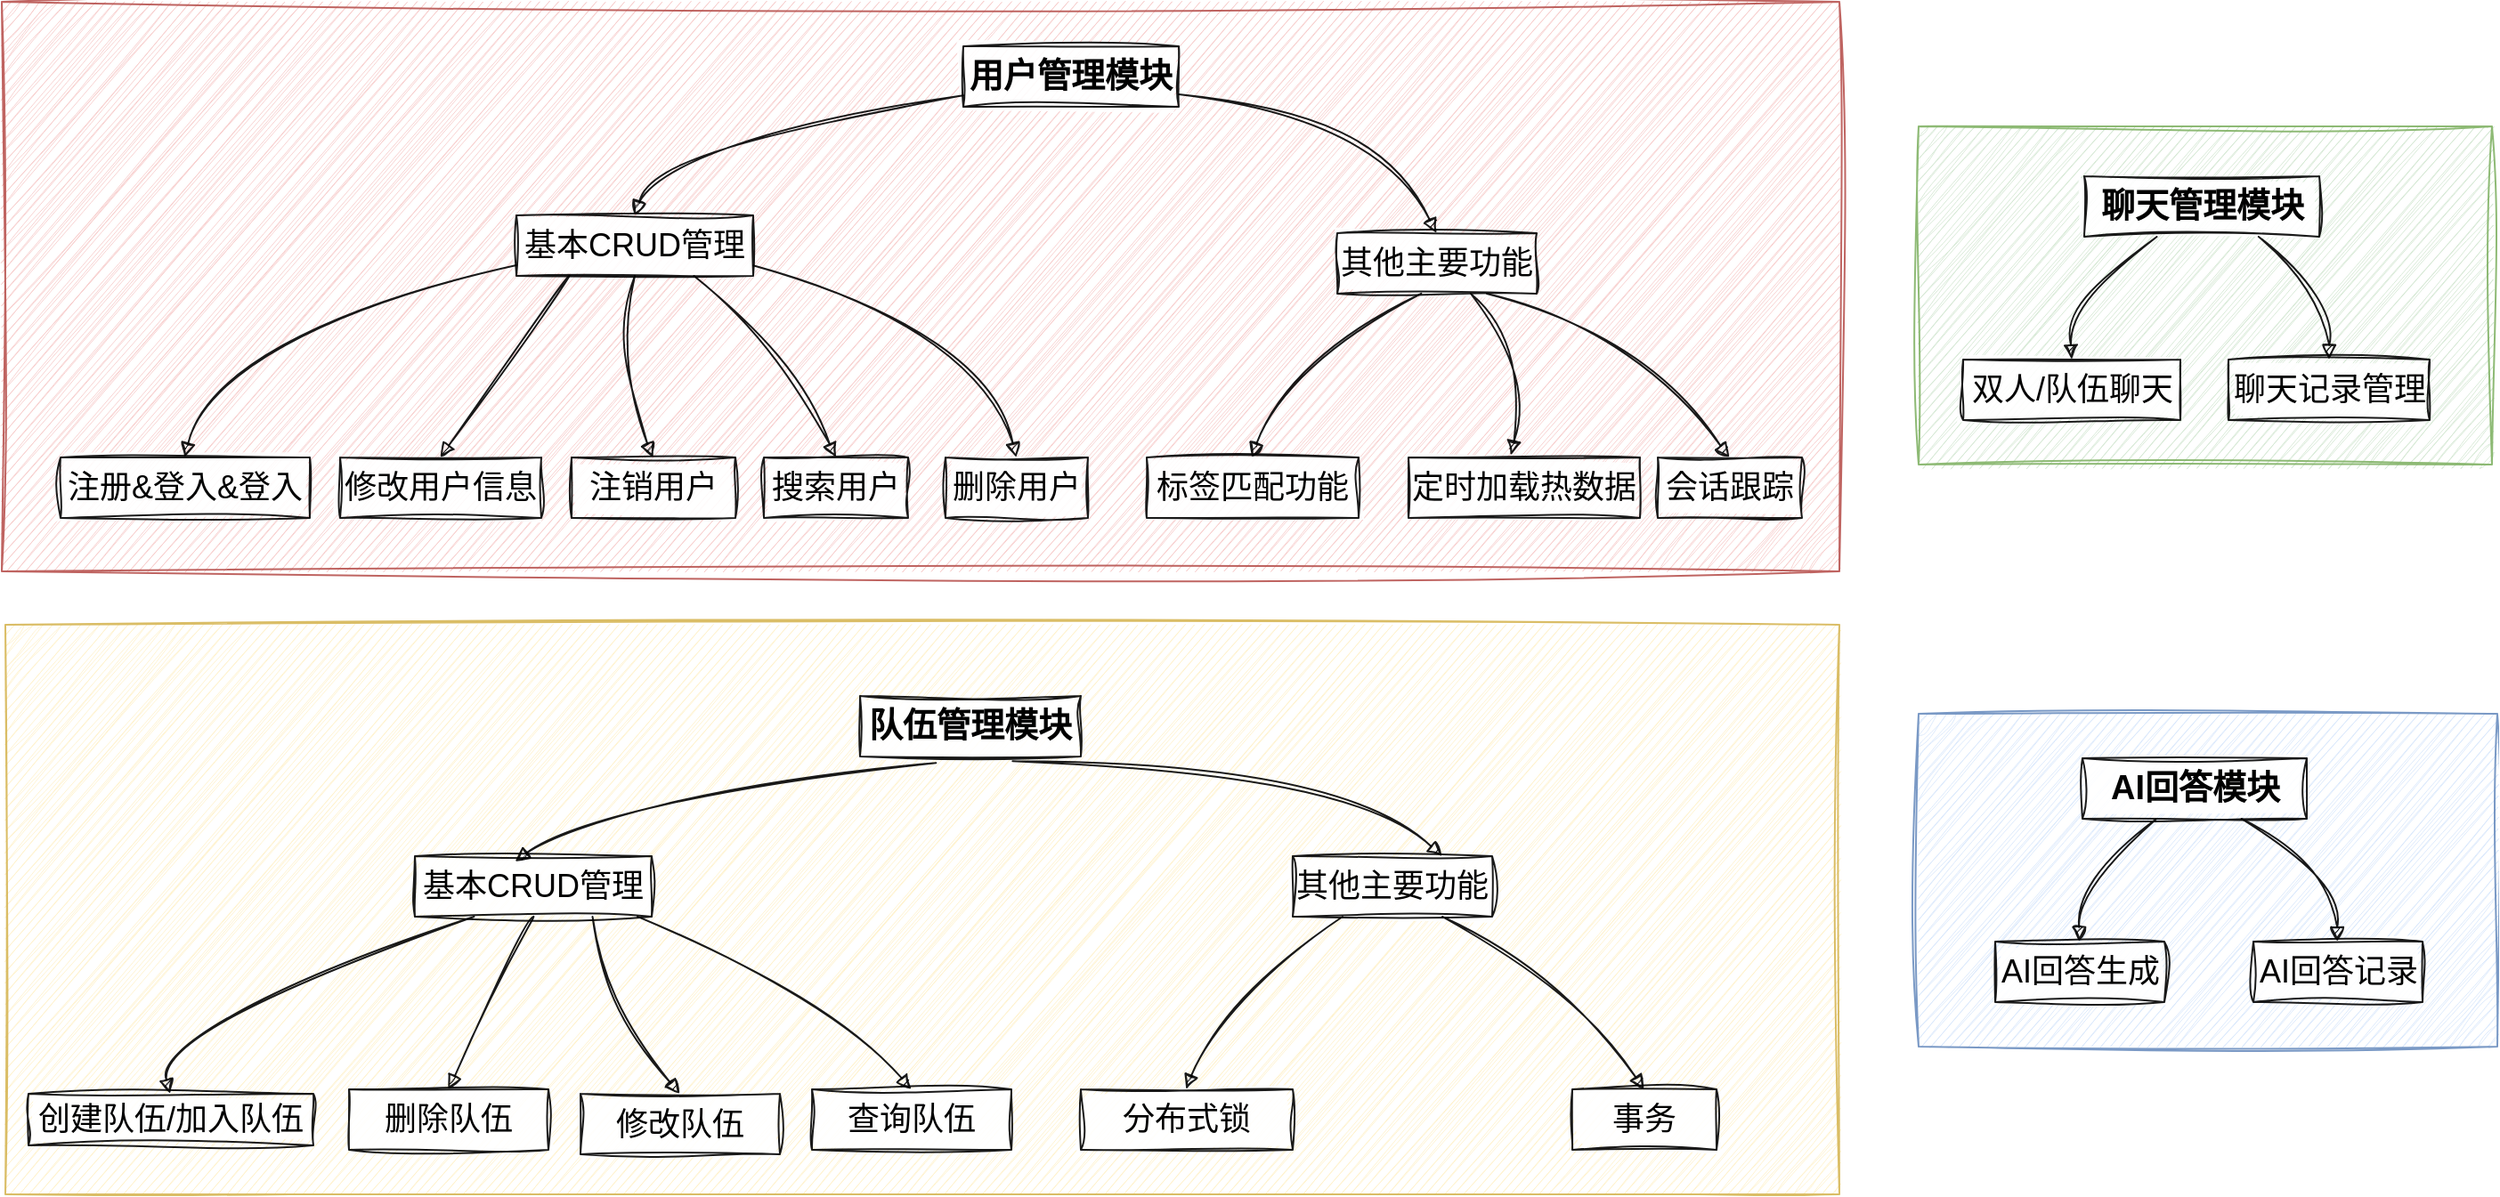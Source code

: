 <mxfile version="23.1.7" type="github">
  <diagram name="第 1 页" id="Gz05Hk_lUVCYnYp9Icy0">
    <mxGraphModel dx="2402" dy="-276" grid="1" gridSize="10" guides="1" tooltips="1" connect="1" arrows="1" fold="1" page="1" pageScale="1" pageWidth="827" pageHeight="1169" math="0" shadow="0">
      <root>
        <mxCell id="0" />
        <mxCell id="1" parent="0" />
        <mxCell id="0kQjbEYmvaWXP5xmVJrJ-161" value="" style="whiteSpace=wrap;strokeWidth=1;verticalAlign=top;fillColor=#fff2cc;strokeColor=#d6b656;sketch=1;curveFitting=1;jiggle=2;fontSize=18;labelBackgroundColor=none;labelBorderColor=none;opacity=90;" vertex="1" parent="1">
          <mxGeometry x="-138" y="1810" width="1030" height="320" as="geometry" />
        </mxCell>
        <mxCell id="0kQjbEYmvaWXP5xmVJrJ-162" value="队伍管理模块" style="whiteSpace=wrap;strokeWidth=1;sketch=1;curveFitting=1;jiggle=2;fontSize=19;labelBackgroundColor=none;labelBorderColor=none;opacity=90;fontStyle=1" vertex="1" parent="1">
          <mxGeometry x="342" y="1850" width="124" height="34" as="geometry" />
        </mxCell>
        <mxCell id="0kQjbEYmvaWXP5xmVJrJ-163" value="创建队伍/加入队伍" style="whiteSpace=wrap;strokeWidth=1;sketch=1;curveFitting=1;jiggle=2;fontSize=18;labelBackgroundColor=none;labelBorderColor=none;opacity=90;" vertex="1" parent="1">
          <mxGeometry x="-125" y="2073.5" width="160" height="29" as="geometry" />
        </mxCell>
        <mxCell id="0kQjbEYmvaWXP5xmVJrJ-164" value="修改队伍" style="whiteSpace=wrap;strokeWidth=1;sketch=1;curveFitting=1;jiggle=2;fontSize=18;labelBackgroundColor=none;labelBorderColor=none;opacity=90;" vertex="1" parent="1">
          <mxGeometry x="185" y="2073.5" width="112" height="34" as="geometry" />
        </mxCell>
        <mxCell id="0kQjbEYmvaWXP5xmVJrJ-165" value="" style="whiteSpace=wrap;strokeWidth=1;verticalAlign=top;fillColor=#f8cecc;strokeColor=#b85450;sketch=1;curveFitting=1;jiggle=2;fontSize=18;labelBackgroundColor=none;labelBorderColor=none;opacity=90;" vertex="1" parent="1">
          <mxGeometry x="-140" y="1460" width="1032" height="320" as="geometry" />
        </mxCell>
        <mxCell id="0kQjbEYmvaWXP5xmVJrJ-166" value="用户管理模块" style="whiteSpace=wrap;strokeWidth=1;sketch=1;curveFitting=1;jiggle=2;fontSize=19;labelBackgroundColor=none;labelBorderColor=none;opacity=90;fontStyle=1" vertex="1" parent="1">
          <mxGeometry x="400" y="1485" width="121" height="34" as="geometry" />
        </mxCell>
        <mxCell id="0kQjbEYmvaWXP5xmVJrJ-167" value="基本CRUD管理" style="whiteSpace=wrap;strokeWidth=1;sketch=1;curveFitting=1;jiggle=2;fontSize=18;labelBackgroundColor=none;labelBorderColor=none;opacity=90;" vertex="1" parent="1">
          <mxGeometry x="149" y="1580" width="133" height="34" as="geometry" />
        </mxCell>
        <mxCell id="0kQjbEYmvaWXP5xmVJrJ-168" value="注册&amp;登入&amp;登入" style="whiteSpace=wrap;strokeWidth=1;sketch=1;curveFitting=1;jiggle=2;fontSize=18;labelBackgroundColor=none;labelBorderColor=none;opacity=90;" vertex="1" parent="1">
          <mxGeometry x="-107" y="1716" width="140" height="34" as="geometry" />
        </mxCell>
        <mxCell id="0kQjbEYmvaWXP5xmVJrJ-169" value="修改用户信息" style="whiteSpace=wrap;strokeWidth=1;sketch=1;curveFitting=1;jiggle=2;fontSize=18;labelBackgroundColor=none;labelBorderColor=none;opacity=90;" vertex="1" parent="1">
          <mxGeometry x="50" y="1716" width="113" height="34" as="geometry" />
        </mxCell>
        <mxCell id="0kQjbEYmvaWXP5xmVJrJ-170" value="注销用户" style="whiteSpace=wrap;strokeWidth=1;sketch=1;curveFitting=1;jiggle=2;fontSize=18;labelBackgroundColor=none;labelBorderColor=none;opacity=90;" vertex="1" parent="1">
          <mxGeometry x="180" y="1716" width="92" height="34" as="geometry" />
        </mxCell>
        <mxCell id="0kQjbEYmvaWXP5xmVJrJ-171" value="删除用户" style="whiteSpace=wrap;strokeWidth=1;sketch=1;curveFitting=1;jiggle=2;fontSize=18;labelBackgroundColor=none;labelBorderColor=none;opacity=90;" vertex="1" parent="1">
          <mxGeometry x="390" y="1716" width="80" height="34" as="geometry" />
        </mxCell>
        <mxCell id="0kQjbEYmvaWXP5xmVJrJ-172" value="其他主要功能" style="whiteSpace=wrap;strokeWidth=1;sketch=1;curveFitting=1;jiggle=2;fontSize=18;labelBackgroundColor=none;labelBorderColor=none;opacity=90;" vertex="1" parent="1">
          <mxGeometry x="610" y="1590" width="112" height="34" as="geometry" />
        </mxCell>
        <mxCell id="0kQjbEYmvaWXP5xmVJrJ-173" value="标签匹配功能" style="whiteSpace=wrap;strokeWidth=1;sketch=1;curveFitting=1;jiggle=2;fontSize=18;labelBackgroundColor=none;labelBorderColor=none;opacity=90;" vertex="1" parent="1">
          <mxGeometry x="503" y="1716" width="119" height="34" as="geometry" />
        </mxCell>
        <mxCell id="0kQjbEYmvaWXP5xmVJrJ-174" value="会话跟踪" style="whiteSpace=wrap;strokeWidth=1;sketch=1;curveFitting=1;jiggle=2;fontSize=18;labelBackgroundColor=none;labelBorderColor=none;opacity=90;" vertex="1" parent="1">
          <mxGeometry x="790" y="1716" width="81" height="34" as="geometry" />
        </mxCell>
        <mxCell id="0kQjbEYmvaWXP5xmVJrJ-183" value="" style="curved=1;startArrow=none;endArrow=block;exitX=-0.002;exitY=0.812;entryX=0.498;entryY=0;rounded=0;sketch=1;curveFitting=1;jiggle=2;fontSize=18;labelBackgroundColor=none;labelBorderColor=none;strokeWidth=1;opacity=90;" edge="1" parent="1" source="0kQjbEYmvaWXP5xmVJrJ-166" target="0kQjbEYmvaWXP5xmVJrJ-167">
          <mxGeometry x="0.052" y="10" relative="1" as="geometry">
            <Array as="points">
              <mxPoint x="230" y="1540" />
            </Array>
            <mxPoint as="offset" />
          </mxGeometry>
        </mxCell>
        <mxCell id="0kQjbEYmvaWXP5xmVJrJ-184" value="" style="curved=1;startArrow=none;endArrow=block;exitX=0.998;exitY=0.794;entryX=0.498;entryY=0;rounded=0;sketch=1;curveFitting=1;jiggle=2;fontSize=18;labelBackgroundColor=none;labelBorderColor=none;strokeWidth=1;opacity=90;" edge="1" parent="1" source="0kQjbEYmvaWXP5xmVJrJ-166" target="0kQjbEYmvaWXP5xmVJrJ-172">
          <mxGeometry x="0.002" relative="1" as="geometry">
            <Array as="points">
              <mxPoint x="630" y="1520" />
            </Array>
            <mxPoint as="offset" />
          </mxGeometry>
        </mxCell>
        <mxCell id="0kQjbEYmvaWXP5xmVJrJ-185" value="" style="curved=1;startArrow=none;endArrow=block;exitX=-0.002;exitY=0.825;entryX=0.497;entryY=0;rounded=0;sketch=1;curveFitting=1;jiggle=2;fontSize=18;labelBackgroundColor=none;labelBorderColor=none;strokeWidth=1;opacity=90;" edge="1" parent="1" source="0kQjbEYmvaWXP5xmVJrJ-167" target="0kQjbEYmvaWXP5xmVJrJ-168">
          <mxGeometry relative="1" as="geometry">
            <Array as="points">
              <mxPoint x="-20" y="1650" />
            </Array>
          </mxGeometry>
        </mxCell>
        <mxCell id="0kQjbEYmvaWXP5xmVJrJ-186" value="" style="curved=1;startArrow=none;endArrow=block;exitX=0.223;exitY=1;entryX=0.498;entryY=0;rounded=0;sketch=1;curveFitting=1;jiggle=2;fontSize=18;labelBackgroundColor=none;labelBorderColor=none;strokeWidth=1;opacity=90;" edge="1" parent="1" source="0kQjbEYmvaWXP5xmVJrJ-167" target="0kQjbEYmvaWXP5xmVJrJ-169">
          <mxGeometry x="0.05" y="-13" relative="1" as="geometry">
            <Array as="points" />
            <mxPoint as="offset" />
          </mxGeometry>
        </mxCell>
        <mxCell id="0kQjbEYmvaWXP5xmVJrJ-187" value="" style="curved=1;startArrow=none;endArrow=block;exitX=0.5;exitY=1;entryX=0.498;entryY=0;rounded=0;sketch=1;curveFitting=1;jiggle=2;fontSize=18;labelBackgroundColor=none;labelBorderColor=none;strokeWidth=1;opacity=90;exitDx=0;exitDy=0;" edge="1" parent="1" source="0kQjbEYmvaWXP5xmVJrJ-167" target="0kQjbEYmvaWXP5xmVJrJ-170">
          <mxGeometry x="-0.005" relative="1" as="geometry">
            <Array as="points">
              <mxPoint x="202" y="1660" />
            </Array>
            <mxPoint as="offset" />
          </mxGeometry>
        </mxCell>
        <mxCell id="0kQjbEYmvaWXP5xmVJrJ-188" value="" style="curved=1;startArrow=none;endArrow=block;exitX=0.998;exitY=0.825;entryX=0.497;entryY=0;rounded=0;sketch=1;curveFitting=1;jiggle=2;fontSize=18;labelBackgroundColor=none;labelBorderColor=none;strokeWidth=1;opacity=90;" edge="1" parent="1" source="0kQjbEYmvaWXP5xmVJrJ-167" target="0kQjbEYmvaWXP5xmVJrJ-171">
          <mxGeometry x="-0.003" relative="1" as="geometry">
            <Array as="points">
              <mxPoint x="413" y="1647" />
            </Array>
            <mxPoint as="offset" />
          </mxGeometry>
        </mxCell>
        <mxCell id="0kQjbEYmvaWXP5xmVJrJ-189" value="" style="curved=1;startArrow=none;endArrow=block;exitX=0.421;exitY=0.997;entryX=0.497;entryY=0;rounded=0;sketch=1;curveFitting=1;jiggle=2;fontSize=18;labelBackgroundColor=none;labelBorderColor=none;strokeWidth=1;opacity=90;exitDx=0;exitDy=0;exitPerimeter=0;" edge="1" parent="1" source="0kQjbEYmvaWXP5xmVJrJ-172" target="0kQjbEYmvaWXP5xmVJrJ-173">
          <mxGeometry x="-0.06" y="-14" relative="1" as="geometry">
            <Array as="points">
              <mxPoint x="580" y="1660" />
            </Array>
            <mxPoint x="1" as="offset" />
          </mxGeometry>
        </mxCell>
        <mxCell id="0kQjbEYmvaWXP5xmVJrJ-190" value="" style="curved=1;startArrow=none;endArrow=block;exitX=0.75;exitY=1;entryX=0.497;entryY=0;rounded=0;sketch=1;curveFitting=1;jiggle=2;fontSize=18;labelBackgroundColor=none;labelBorderColor=none;strokeWidth=1;opacity=90;exitDx=0;exitDy=0;" edge="1" parent="1" source="0kQjbEYmvaWXP5xmVJrJ-172" target="0kQjbEYmvaWXP5xmVJrJ-174">
          <mxGeometry x="-0.006" relative="1" as="geometry">
            <Array as="points">
              <mxPoint x="780" y="1650" />
            </Array>
            <mxPoint as="offset" />
          </mxGeometry>
        </mxCell>
        <mxCell id="0kQjbEYmvaWXP5xmVJrJ-193" value="" style="curved=1;startArrow=none;endArrow=block;exitX=0.25;exitY=1;entryX=0.497;entryY=0;rounded=0;sketch=1;curveFitting=1;jiggle=2;fontSize=18;labelBackgroundColor=none;labelBorderColor=none;strokeWidth=1;opacity=90;exitDx=0;exitDy=0;" edge="1" parent="1" source="0kQjbEYmvaWXP5xmVJrJ-204" target="0kQjbEYmvaWXP5xmVJrJ-163">
          <mxGeometry x="0.005" relative="1" as="geometry">
            <Array as="points">
              <mxPoint x="-55" y="2037" />
            </Array>
            <mxPoint as="offset" />
          </mxGeometry>
        </mxCell>
        <mxCell id="0kQjbEYmvaWXP5xmVJrJ-194" value="" style="curved=1;startArrow=none;endArrow=block;entryX=0.498;entryY=0;rounded=0;sketch=1;curveFitting=1;jiggle=2;fontSize=18;labelBackgroundColor=none;labelBorderColor=none;strokeWidth=1;opacity=90;exitX=0.75;exitY=1;exitDx=0;exitDy=0;" edge="1" parent="1" source="0kQjbEYmvaWXP5xmVJrJ-204" target="0kQjbEYmvaWXP5xmVJrJ-164">
          <mxGeometry x="-0.006" relative="1" as="geometry">
            <Array as="points">
              <mxPoint x="195" y="2020" />
            </Array>
            <mxPoint x="95" y="2000" as="sourcePoint" />
            <mxPoint as="offset" />
          </mxGeometry>
        </mxCell>
        <mxCell id="0kQjbEYmvaWXP5xmVJrJ-199" value="删除队伍" style="whiteSpace=wrap;strokeWidth=1;sketch=1;curveFitting=1;jiggle=2;fontSize=18;labelBackgroundColor=none;labelBorderColor=none;opacity=90;" vertex="1" parent="1">
          <mxGeometry x="55" y="2071" width="112" height="34" as="geometry" />
        </mxCell>
        <mxCell id="0kQjbEYmvaWXP5xmVJrJ-200" value="" style="curved=1;startArrow=none;endArrow=block;exitX=0.5;exitY=1;entryX=0.498;entryY=0;rounded=0;sketch=1;curveFitting=1;jiggle=2;fontSize=18;labelBackgroundColor=none;labelBorderColor=none;strokeWidth=1;opacity=90;exitDx=0;exitDy=0;" edge="1" parent="1" target="0kQjbEYmvaWXP5xmVJrJ-199" source="0kQjbEYmvaWXP5xmVJrJ-204">
          <mxGeometry x="-0.012" relative="1" as="geometry">
            <Array as="points" />
            <mxPoint x="167" y="2002" as="sourcePoint" />
            <mxPoint as="offset" />
          </mxGeometry>
        </mxCell>
        <mxCell id="0kQjbEYmvaWXP5xmVJrJ-201" value="搜索用户" style="whiteSpace=wrap;strokeWidth=1;sketch=1;curveFitting=1;jiggle=2;fontSize=18;labelBackgroundColor=none;labelBorderColor=none;opacity=90;" vertex="1" parent="1">
          <mxGeometry x="288" y="1716" width="81" height="34" as="geometry" />
        </mxCell>
        <mxCell id="0kQjbEYmvaWXP5xmVJrJ-202" value="" style="curved=1;startArrow=none;endArrow=block;exitX=0.75;exitY=1;entryX=0.5;entryY=0;rounded=0;sketch=1;curveFitting=1;jiggle=2;fontSize=18;labelBackgroundColor=none;labelBorderColor=none;strokeWidth=1;opacity=90;exitDx=0;exitDy=0;entryDx=0;entryDy=0;" edge="1" parent="1" source="0kQjbEYmvaWXP5xmVJrJ-167" target="0kQjbEYmvaWXP5xmVJrJ-201">
          <mxGeometry x="0.064" relative="1" as="geometry">
            <Array as="points">
              <mxPoint x="302" y="1660" />
            </Array>
            <mxPoint x="320" y="1614" as="sourcePoint" />
            <mxPoint x="351" y="1716" as="targetPoint" />
            <mxPoint as="offset" />
          </mxGeometry>
        </mxCell>
        <mxCell id="0kQjbEYmvaWXP5xmVJrJ-204" value="基本CRUD管理" style="whiteSpace=wrap;strokeWidth=1;sketch=1;curveFitting=1;jiggle=2;fontSize=18;labelBackgroundColor=none;labelBorderColor=none;opacity=90;" vertex="1" parent="1">
          <mxGeometry x="92" y="1940" width="133" height="34" as="geometry" />
        </mxCell>
        <mxCell id="0kQjbEYmvaWXP5xmVJrJ-206" value="查询队伍" style="whiteSpace=wrap;strokeWidth=1;sketch=1;curveFitting=1;jiggle=2;fontSize=18;labelBackgroundColor=none;labelBorderColor=none;opacity=90;" vertex="1" parent="1">
          <mxGeometry x="315" y="2071" width="112" height="34" as="geometry" />
        </mxCell>
        <mxCell id="0kQjbEYmvaWXP5xmVJrJ-207" value="" style="curved=1;startArrow=none;endArrow=block;entryX=0.498;entryY=0;rounded=0;sketch=1;curveFitting=1;jiggle=2;fontSize=18;labelBackgroundColor=none;labelBorderColor=none;strokeWidth=1;opacity=90;exitX=0.94;exitY=0.997;exitDx=0;exitDy=0;exitPerimeter=0;" edge="1" parent="1" target="0kQjbEYmvaWXP5xmVJrJ-206" source="0kQjbEYmvaWXP5xmVJrJ-204">
          <mxGeometry x="-0.01" relative="1" as="geometry">
            <Array as="points">
              <mxPoint x="325" y="2017.5" />
            </Array>
            <mxPoint x="225" y="1997.5" as="sourcePoint" />
            <mxPoint as="offset" />
          </mxGeometry>
        </mxCell>
        <mxCell id="0kQjbEYmvaWXP5xmVJrJ-209" value="" style="curved=1;startArrow=none;endArrow=block;entryX=0.423;entryY=0.09;rounded=0;sketch=1;curveFitting=1;jiggle=2;fontSize=18;labelBackgroundColor=none;labelBorderColor=none;strokeWidth=1;opacity=90;entryDx=0;entryDy=0;entryPerimeter=0;exitX=0.344;exitY=1.106;exitDx=0;exitDy=0;exitPerimeter=0;" edge="1" parent="1" source="0kQjbEYmvaWXP5xmVJrJ-162" target="0kQjbEYmvaWXP5xmVJrJ-204">
          <mxGeometry x="0.0" relative="1" as="geometry">
            <Array as="points">
              <mxPoint x="192" y="1910" />
            </Array>
            <mxPoint x="185" y="1910" as="sourcePoint" />
            <mxPoint x="-35" y="1994" as="targetPoint" />
            <mxPoint as="offset" />
          </mxGeometry>
        </mxCell>
        <mxCell id="0kQjbEYmvaWXP5xmVJrJ-210" value="" style="whiteSpace=wrap;strokeWidth=1;verticalAlign=top;fillColor=#dae8fc;strokeColor=#6c8ebf;sketch=1;curveFitting=1;jiggle=2;fontSize=18;labelBackgroundColor=none;labelBorderColor=none;opacity=90;" vertex="1" parent="1">
          <mxGeometry x="936.5" y="1860" width="325" height="187" as="geometry" />
        </mxCell>
        <mxCell id="0kQjbEYmvaWXP5xmVJrJ-211" value="AI回答模块" style="whiteSpace=wrap;strokeWidth=1;sketch=1;curveFitting=1;jiggle=2;fontSize=19;labelBackgroundColor=none;labelBorderColor=none;opacity=90;fontStyle=1" vertex="1" parent="1">
          <mxGeometry x="1028.5" y="1885" width="126" height="34" as="geometry" />
        </mxCell>
        <mxCell id="0kQjbEYmvaWXP5xmVJrJ-212" value="AI回答生成" style="whiteSpace=wrap;strokeWidth=1;sketch=1;curveFitting=1;jiggle=2;fontSize=18;labelBackgroundColor=none;labelBorderColor=none;opacity=90;" vertex="1" parent="1">
          <mxGeometry x="979.5" y="1988" width="95" height="34" as="geometry" />
        </mxCell>
        <mxCell id="0kQjbEYmvaWXP5xmVJrJ-213" value="AI回答记录" style="whiteSpace=wrap;strokeWidth=1;sketch=1;curveFitting=1;jiggle=2;fontSize=18;labelBackgroundColor=none;labelBorderColor=none;opacity=90;" vertex="1" parent="1">
          <mxGeometry x="1124.5" y="1988" width="95" height="34" as="geometry" />
        </mxCell>
        <mxCell id="0kQjbEYmvaWXP5xmVJrJ-214" value="" style="whiteSpace=wrap;strokeWidth=1;verticalAlign=top;fillColor=#d5e8d4;strokeColor=#82b366;sketch=1;curveFitting=1;jiggle=2;fontSize=18;labelBackgroundColor=none;labelBorderColor=none;opacity=90;" vertex="1" parent="1">
          <mxGeometry x="936.5" y="1530" width="322" height="190" as="geometry" />
        </mxCell>
        <mxCell id="0kQjbEYmvaWXP5xmVJrJ-215" value="聊天管理模块" style="whiteSpace=wrap;strokeWidth=1;sketch=1;curveFitting=1;jiggle=2;fontSize=19;labelBackgroundColor=none;labelBorderColor=none;opacity=90;fontStyle=1" vertex="1" parent="1">
          <mxGeometry x="1029.5" y="1558" width="132" height="34" as="geometry" />
        </mxCell>
        <mxCell id="0kQjbEYmvaWXP5xmVJrJ-216" value="双人/队伍聊天" style="whiteSpace=wrap;strokeWidth=1;sketch=1;curveFitting=1;jiggle=2;fontSize=18;labelBackgroundColor=none;labelBorderColor=none;opacity=90;" vertex="1" parent="1">
          <mxGeometry x="961.5" y="1661" width="122" height="34" as="geometry" />
        </mxCell>
        <mxCell id="0kQjbEYmvaWXP5xmVJrJ-217" value="聊天记录管理" style="whiteSpace=wrap;strokeWidth=1;sketch=1;curveFitting=1;jiggle=2;fontSize=18;labelBackgroundColor=none;labelBorderColor=none;opacity=90;" vertex="1" parent="1">
          <mxGeometry x="1110.5" y="1661" width="113" height="34" as="geometry" />
        </mxCell>
        <mxCell id="0kQjbEYmvaWXP5xmVJrJ-218" value="" style="curved=1;startArrow=none;endArrow=block;exitX=0.309;exitY=1;entryX=0.5;entryY=0;rounded=0;sketch=1;curveFitting=1;jiggle=2;fontSize=18;labelBackgroundColor=none;labelBorderColor=none;strokeWidth=1;opacity=90;" edge="1" parent="1" source="0kQjbEYmvaWXP5xmVJrJ-215" target="0kQjbEYmvaWXP5xmVJrJ-216">
          <mxGeometry relative="1" as="geometry">
            <Array as="points">
              <mxPoint x="1020.5" y="1627" />
            </Array>
          </mxGeometry>
        </mxCell>
        <mxCell id="0kQjbEYmvaWXP5xmVJrJ-219" value="" style="curved=1;startArrow=none;endArrow=block;exitX=0.742;exitY=1;entryX=0.5;entryY=0;rounded=0;sketch=1;curveFitting=1;jiggle=2;fontSize=18;labelBackgroundColor=none;labelBorderColor=none;strokeWidth=1;opacity=90;" edge="1" parent="1" source="0kQjbEYmvaWXP5xmVJrJ-215" target="0kQjbEYmvaWXP5xmVJrJ-217">
          <mxGeometry relative="1" as="geometry">
            <Array as="points">
              <mxPoint x="1167.5" y="1627" />
            </Array>
          </mxGeometry>
        </mxCell>
        <mxCell id="0kQjbEYmvaWXP5xmVJrJ-220" value="" style="curved=1;startArrow=none;endArrow=block;exitX=0.33;exitY=1;entryX=0.497;entryY=0;rounded=0;sketch=1;curveFitting=1;jiggle=2;fontSize=18;labelBackgroundColor=none;labelBorderColor=none;strokeWidth=1;opacity=90;" edge="1" parent="1" source="0kQjbEYmvaWXP5xmVJrJ-211" target="0kQjbEYmvaWXP5xmVJrJ-212">
          <mxGeometry relative="1" as="geometry">
            <Array as="points">
              <mxPoint x="1026.5" y="1954" />
            </Array>
          </mxGeometry>
        </mxCell>
        <mxCell id="0kQjbEYmvaWXP5xmVJrJ-221" value="" style="curved=1;startArrow=none;endArrow=block;exitX=0.709;exitY=1;entryX=0.496;entryY=0;rounded=0;sketch=1;curveFitting=1;jiggle=2;fontSize=18;labelBackgroundColor=none;labelBorderColor=none;strokeWidth=1;opacity=90;" edge="1" parent="1" source="0kQjbEYmvaWXP5xmVJrJ-211" target="0kQjbEYmvaWXP5xmVJrJ-213">
          <mxGeometry relative="1" as="geometry">
            <Array as="points">
              <mxPoint x="1171.5" y="1954" />
            </Array>
          </mxGeometry>
        </mxCell>
        <mxCell id="0kQjbEYmvaWXP5xmVJrJ-222" style="edgeStyle=orthogonalEdgeStyle;rounded=0;orthogonalLoop=1;jettySize=auto;html=1;exitX=0.5;exitY=1;exitDx=0;exitDy=0;" edge="1" parent="1" source="0kQjbEYmvaWXP5xmVJrJ-162" target="0kQjbEYmvaWXP5xmVJrJ-162">
          <mxGeometry relative="1" as="geometry" />
        </mxCell>
        <mxCell id="0kQjbEYmvaWXP5xmVJrJ-223" value="其他主要功能" style="whiteSpace=wrap;strokeWidth=1;sketch=1;curveFitting=1;jiggle=2;fontSize=18;labelBackgroundColor=none;labelBorderColor=none;opacity=90;" vertex="1" parent="1">
          <mxGeometry x="585" y="1940" width="112" height="34" as="geometry" />
        </mxCell>
        <mxCell id="0kQjbEYmvaWXP5xmVJrJ-224" value="" style="curved=1;startArrow=none;endArrow=block;exitX=0.691;exitY=1.076;entryX=0.75;entryY=0;rounded=0;sketch=1;curveFitting=1;jiggle=2;fontSize=18;labelBackgroundColor=none;labelBorderColor=none;strokeWidth=1;opacity=90;exitDx=0;exitDy=0;exitPerimeter=0;entryDx=0;entryDy=0;" edge="1" parent="1" source="0kQjbEYmvaWXP5xmVJrJ-162" target="0kQjbEYmvaWXP5xmVJrJ-223">
          <mxGeometry x="0.002" relative="1" as="geometry">
            <Array as="points">
              <mxPoint x="612" y="1890" />
            </Array>
            <mxPoint x="515" y="1875" as="sourcePoint" />
            <mxPoint x="660" y="1953" as="targetPoint" />
            <mxPoint as="offset" />
          </mxGeometry>
        </mxCell>
        <mxCell id="0kQjbEYmvaWXP5xmVJrJ-225" value="分布式锁" style="whiteSpace=wrap;strokeWidth=1;sketch=1;curveFitting=1;jiggle=2;fontSize=18;labelBackgroundColor=none;labelBorderColor=none;opacity=90;" vertex="1" parent="1">
          <mxGeometry x="466" y="2071" width="119" height="34" as="geometry" />
        </mxCell>
        <mxCell id="0kQjbEYmvaWXP5xmVJrJ-226" value="事务" style="whiteSpace=wrap;strokeWidth=1;sketch=1;curveFitting=1;jiggle=2;fontSize=18;labelBackgroundColor=none;labelBorderColor=none;opacity=90;" vertex="1" parent="1">
          <mxGeometry x="742" y="2071" width="81" height="34" as="geometry" />
        </mxCell>
        <mxCell id="0kQjbEYmvaWXP5xmVJrJ-227" value="" style="curved=1;startArrow=none;endArrow=block;exitX=0.25;exitY=1;entryX=0.497;entryY=0;rounded=0;sketch=1;curveFitting=1;jiggle=2;fontSize=18;labelBackgroundColor=none;labelBorderColor=none;strokeWidth=1;opacity=90;exitDx=0;exitDy=0;" edge="1" parent="1" target="0kQjbEYmvaWXP5xmVJrJ-225" source="0kQjbEYmvaWXP5xmVJrJ-223">
          <mxGeometry x="-0.06" y="-14" relative="1" as="geometry">
            <Array as="points">
              <mxPoint x="543" y="2023" />
            </Array>
            <mxPoint x="620" y="1987" as="sourcePoint" />
            <mxPoint x="1" as="offset" />
          </mxGeometry>
        </mxCell>
        <mxCell id="0kQjbEYmvaWXP5xmVJrJ-228" value="" style="curved=1;startArrow=none;endArrow=block;exitX=0.75;exitY=1;entryX=0.497;entryY=0;rounded=0;sketch=1;curveFitting=1;jiggle=2;fontSize=18;labelBackgroundColor=none;labelBorderColor=none;strokeWidth=1;opacity=90;exitDx=0;exitDy=0;" edge="1" parent="1" target="0kQjbEYmvaWXP5xmVJrJ-226" source="0kQjbEYmvaWXP5xmVJrJ-223">
          <mxGeometry x="-0.006" relative="1" as="geometry">
            <Array as="points">
              <mxPoint x="743" y="2013" />
            </Array>
            <mxPoint x="657" y="1987" as="sourcePoint" />
            <mxPoint as="offset" />
          </mxGeometry>
        </mxCell>
        <mxCell id="0kQjbEYmvaWXP5xmVJrJ-229" value="定时加载热数据" style="whiteSpace=wrap;strokeWidth=1;sketch=1;curveFitting=1;jiggle=2;fontSize=18;labelBackgroundColor=none;labelBorderColor=none;opacity=90;" vertex="1" parent="1">
          <mxGeometry x="650" y="1716" width="130" height="34" as="geometry" />
        </mxCell>
        <mxCell id="0kQjbEYmvaWXP5xmVJrJ-230" value="" style="curved=1;startArrow=none;endArrow=block;exitX=0.421;exitY=0.997;entryX=0.442;entryY=-0.035;rounded=0;sketch=1;curveFitting=1;jiggle=2;fontSize=18;labelBackgroundColor=none;labelBorderColor=none;strokeWidth=1;opacity=90;exitDx=0;exitDy=0;exitPerimeter=0;entryDx=0;entryDy=0;entryPerimeter=0;" edge="1" parent="1" target="0kQjbEYmvaWXP5xmVJrJ-229">
          <mxGeometry x="-0.06" y="-14" relative="1" as="geometry">
            <Array as="points">
              <mxPoint x="720" y="1660" />
            </Array>
            <mxPoint x="685" y="1624" as="sourcePoint" />
            <mxPoint x="590" y="1716" as="targetPoint" />
            <mxPoint x="1" as="offset" />
          </mxGeometry>
        </mxCell>
      </root>
    </mxGraphModel>
  </diagram>
</mxfile>
